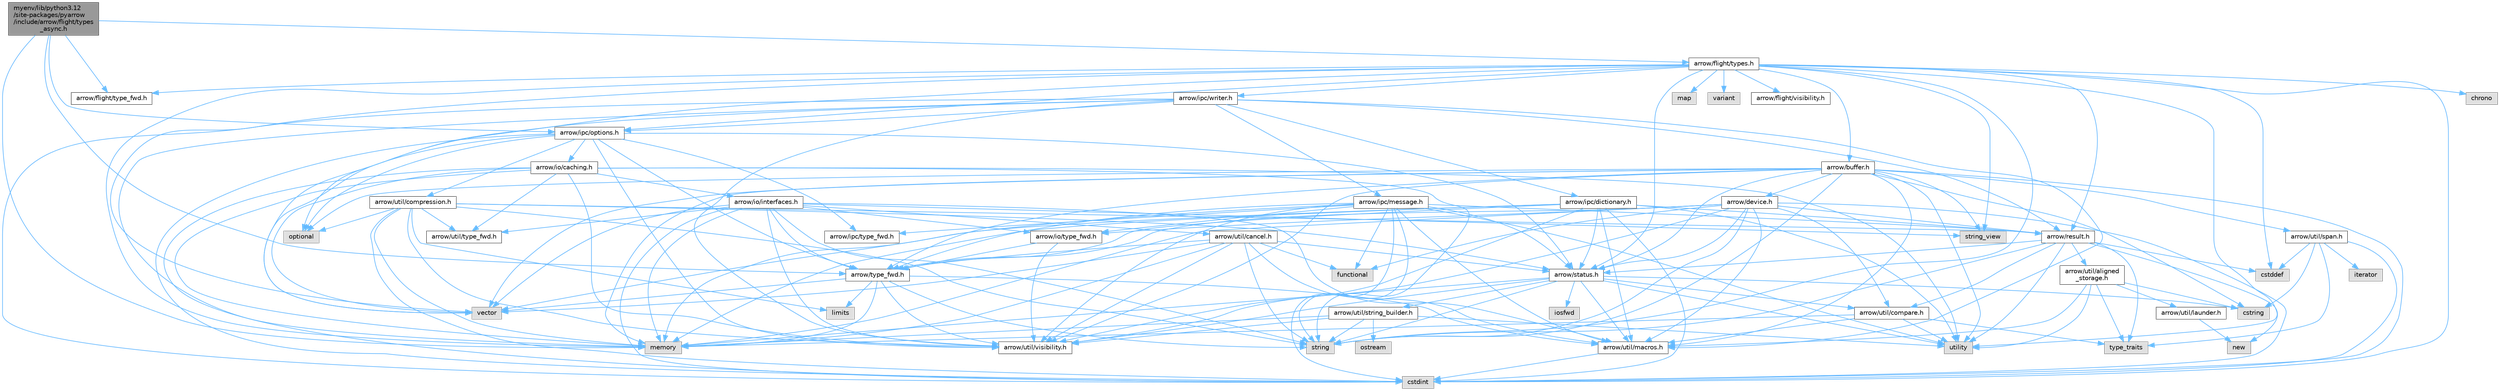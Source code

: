 digraph "myenv/lib/python3.12/site-packages/pyarrow/include/arrow/flight/types_async.h"
{
 // LATEX_PDF_SIZE
  bgcolor="transparent";
  edge [fontname=Helvetica,fontsize=10,labelfontname=Helvetica,labelfontsize=10];
  node [fontname=Helvetica,fontsize=10,shape=box,height=0.2,width=0.4];
  Node1 [id="Node000001",label="myenv/lib/python3.12\l/site-packages/pyarrow\l/include/arrow/flight/types\l_async.h",height=0.2,width=0.4,color="gray40", fillcolor="grey60", style="filled", fontcolor="black",tooltip=" "];
  Node1 -> Node2 [id="edge1_Node000001_Node000002",color="steelblue1",style="solid",tooltip=" "];
  Node2 [id="Node000002",label="memory",height=0.2,width=0.4,color="grey60", fillcolor="#E0E0E0", style="filled",tooltip=" "];
  Node1 -> Node3 [id="edge2_Node000001_Node000003",color="steelblue1",style="solid",tooltip=" "];
  Node3 [id="Node000003",label="arrow/flight/type_fwd.h",height=0.2,width=0.4,color="grey40", fillcolor="white", style="filled",URL="$arrow_2flight_2type__fwd_8h.html",tooltip=" "];
  Node1 -> Node4 [id="edge3_Node000001_Node000004",color="steelblue1",style="solid",tooltip=" "];
  Node4 [id="Node000004",label="arrow/flight/types.h",height=0.2,width=0.4,color="grey40", fillcolor="white", style="filled",URL="$arrow_2flight_2types_8h.html",tooltip=" "];
  Node4 -> Node5 [id="edge4_Node000004_Node000005",color="steelblue1",style="solid",tooltip=" "];
  Node5 [id="Node000005",label="chrono",height=0.2,width=0.4,color="grey60", fillcolor="#E0E0E0", style="filled",tooltip=" "];
  Node4 -> Node6 [id="edge5_Node000004_Node000006",color="steelblue1",style="solid",tooltip=" "];
  Node6 [id="Node000006",label="cstddef",height=0.2,width=0.4,color="grey60", fillcolor="#E0E0E0", style="filled",tooltip=" "];
  Node4 -> Node7 [id="edge6_Node000004_Node000007",color="steelblue1",style="solid",tooltip=" "];
  Node7 [id="Node000007",label="cstdint",height=0.2,width=0.4,color="grey60", fillcolor="#E0E0E0", style="filled",tooltip=" "];
  Node4 -> Node8 [id="edge7_Node000004_Node000008",color="steelblue1",style="solid",tooltip=" "];
  Node8 [id="Node000008",label="map",height=0.2,width=0.4,color="grey60", fillcolor="#E0E0E0", style="filled",tooltip=" "];
  Node4 -> Node2 [id="edge8_Node000004_Node000002",color="steelblue1",style="solid",tooltip=" "];
  Node4 -> Node9 [id="edge9_Node000004_Node000009",color="steelblue1",style="solid",tooltip=" "];
  Node9 [id="Node000009",label="optional",height=0.2,width=0.4,color="grey60", fillcolor="#E0E0E0", style="filled",tooltip=" "];
  Node4 -> Node10 [id="edge10_Node000004_Node000010",color="steelblue1",style="solid",tooltip=" "];
  Node10 [id="Node000010",label="string",height=0.2,width=0.4,color="grey60", fillcolor="#E0E0E0", style="filled",tooltip=" "];
  Node4 -> Node11 [id="edge11_Node000004_Node000011",color="steelblue1",style="solid",tooltip=" "];
  Node11 [id="Node000011",label="string_view",height=0.2,width=0.4,color="grey60", fillcolor="#E0E0E0", style="filled",tooltip=" "];
  Node4 -> Node12 [id="edge12_Node000004_Node000012",color="steelblue1",style="solid",tooltip=" "];
  Node12 [id="Node000012",label="utility",height=0.2,width=0.4,color="grey60", fillcolor="#E0E0E0", style="filled",tooltip=" "];
  Node4 -> Node13 [id="edge13_Node000004_Node000013",color="steelblue1",style="solid",tooltip=" "];
  Node13 [id="Node000013",label="variant",height=0.2,width=0.4,color="grey60", fillcolor="#E0E0E0", style="filled",tooltip=" "];
  Node4 -> Node14 [id="edge14_Node000004_Node000014",color="steelblue1",style="solid",tooltip=" "];
  Node14 [id="Node000014",label="vector",height=0.2,width=0.4,color="grey60", fillcolor="#E0E0E0", style="filled",tooltip=" "];
  Node4 -> Node15 [id="edge15_Node000004_Node000015",color="steelblue1",style="solid",tooltip=" "];
  Node15 [id="Node000015",label="arrow/buffer.h",height=0.2,width=0.4,color="grey40", fillcolor="white", style="filled",URL="$buffer_8h.html",tooltip=" "];
  Node15 -> Node7 [id="edge16_Node000015_Node000007",color="steelblue1",style="solid",tooltip=" "];
  Node15 -> Node16 [id="edge17_Node000015_Node000016",color="steelblue1",style="solid",tooltip=" "];
  Node16 [id="Node000016",label="cstring",height=0.2,width=0.4,color="grey60", fillcolor="#E0E0E0", style="filled",tooltip=" "];
  Node15 -> Node2 [id="edge18_Node000015_Node000002",color="steelblue1",style="solid",tooltip=" "];
  Node15 -> Node9 [id="edge19_Node000015_Node000009",color="steelblue1",style="solid",tooltip=" "];
  Node15 -> Node10 [id="edge20_Node000015_Node000010",color="steelblue1",style="solid",tooltip=" "];
  Node15 -> Node11 [id="edge21_Node000015_Node000011",color="steelblue1",style="solid",tooltip=" "];
  Node15 -> Node12 [id="edge22_Node000015_Node000012",color="steelblue1",style="solid",tooltip=" "];
  Node15 -> Node14 [id="edge23_Node000015_Node000014",color="steelblue1",style="solid",tooltip=" "];
  Node15 -> Node17 [id="edge24_Node000015_Node000017",color="steelblue1",style="solid",tooltip=" "];
  Node17 [id="Node000017",label="arrow/device.h",height=0.2,width=0.4,color="grey40", fillcolor="white", style="filled",URL="$device_8h.html",tooltip=" "];
  Node17 -> Node7 [id="edge25_Node000017_Node000007",color="steelblue1",style="solid",tooltip=" "];
  Node17 -> Node18 [id="edge26_Node000017_Node000018",color="steelblue1",style="solid",tooltip=" "];
  Node18 [id="Node000018",label="functional",height=0.2,width=0.4,color="grey60", fillcolor="#E0E0E0", style="filled",tooltip=" "];
  Node17 -> Node2 [id="edge27_Node000017_Node000002",color="steelblue1",style="solid",tooltip=" "];
  Node17 -> Node10 [id="edge28_Node000017_Node000010",color="steelblue1",style="solid",tooltip=" "];
  Node17 -> Node19 [id="edge29_Node000017_Node000019",color="steelblue1",style="solid",tooltip=" "];
  Node19 [id="Node000019",label="arrow/io/type_fwd.h",height=0.2,width=0.4,color="grey40", fillcolor="white", style="filled",URL="$arrow_2io_2type__fwd_8h.html",tooltip=" "];
  Node19 -> Node20 [id="edge30_Node000019_Node000020",color="steelblue1",style="solid",tooltip=" "];
  Node20 [id="Node000020",label="arrow/type_fwd.h",height=0.2,width=0.4,color="grey40", fillcolor="white", style="filled",URL="$arrow_2type__fwd_8h.html",tooltip=" "];
  Node20 -> Node21 [id="edge31_Node000020_Node000021",color="steelblue1",style="solid",tooltip=" "];
  Node21 [id="Node000021",label="limits",height=0.2,width=0.4,color="grey60", fillcolor="#E0E0E0", style="filled",tooltip=" "];
  Node20 -> Node2 [id="edge32_Node000020_Node000002",color="steelblue1",style="solid",tooltip=" "];
  Node20 -> Node10 [id="edge33_Node000020_Node000010",color="steelblue1",style="solid",tooltip=" "];
  Node20 -> Node14 [id="edge34_Node000020_Node000014",color="steelblue1",style="solid",tooltip=" "];
  Node20 -> Node22 [id="edge35_Node000020_Node000022",color="steelblue1",style="solid",tooltip=" "];
  Node22 [id="Node000022",label="arrow/util/macros.h",height=0.2,width=0.4,color="grey40", fillcolor="white", style="filled",URL="$macros_8h.html",tooltip=" "];
  Node22 -> Node7 [id="edge36_Node000022_Node000007",color="steelblue1",style="solid",tooltip=" "];
  Node20 -> Node23 [id="edge37_Node000020_Node000023",color="steelblue1",style="solid",tooltip=" "];
  Node23 [id="Node000023",label="arrow/util/visibility.h",height=0.2,width=0.4,color="grey40", fillcolor="white", style="filled",URL="$include_2arrow_2util_2visibility_8h.html",tooltip=" "];
  Node19 -> Node23 [id="edge38_Node000019_Node000023",color="steelblue1",style="solid",tooltip=" "];
  Node17 -> Node24 [id="edge39_Node000017_Node000024",color="steelblue1",style="solid",tooltip=" "];
  Node24 [id="Node000024",label="arrow/result.h",height=0.2,width=0.4,color="grey40", fillcolor="white", style="filled",URL="$result_8h.html",tooltip=" "];
  Node24 -> Node6 [id="edge40_Node000024_Node000006",color="steelblue1",style="solid",tooltip=" "];
  Node24 -> Node25 [id="edge41_Node000024_Node000025",color="steelblue1",style="solid",tooltip=" "];
  Node25 [id="Node000025",label="new",height=0.2,width=0.4,color="grey60", fillcolor="#E0E0E0", style="filled",tooltip=" "];
  Node24 -> Node10 [id="edge42_Node000024_Node000010",color="steelblue1",style="solid",tooltip=" "];
  Node24 -> Node26 [id="edge43_Node000024_Node000026",color="steelblue1",style="solid",tooltip=" "];
  Node26 [id="Node000026",label="type_traits",height=0.2,width=0.4,color="grey60", fillcolor="#E0E0E0", style="filled",tooltip=" "];
  Node24 -> Node12 [id="edge44_Node000024_Node000012",color="steelblue1",style="solid",tooltip=" "];
  Node24 -> Node27 [id="edge45_Node000024_Node000027",color="steelblue1",style="solid",tooltip=" "];
  Node27 [id="Node000027",label="arrow/status.h",height=0.2,width=0.4,color="grey40", fillcolor="white", style="filled",URL="$status_8h.html",tooltip=" "];
  Node27 -> Node16 [id="edge46_Node000027_Node000016",color="steelblue1",style="solid",tooltip=" "];
  Node27 -> Node28 [id="edge47_Node000027_Node000028",color="steelblue1",style="solid",tooltip=" "];
  Node28 [id="Node000028",label="iosfwd",height=0.2,width=0.4,color="grey60", fillcolor="#E0E0E0", style="filled",tooltip=" "];
  Node27 -> Node2 [id="edge48_Node000027_Node000002",color="steelblue1",style="solid",tooltip=" "];
  Node27 -> Node10 [id="edge49_Node000027_Node000010",color="steelblue1",style="solid",tooltip=" "];
  Node27 -> Node12 [id="edge50_Node000027_Node000012",color="steelblue1",style="solid",tooltip=" "];
  Node27 -> Node29 [id="edge51_Node000027_Node000029",color="steelblue1",style="solid",tooltip=" "];
  Node29 [id="Node000029",label="arrow/util/compare.h",height=0.2,width=0.4,color="grey40", fillcolor="white", style="filled",URL="$util_2compare_8h.html",tooltip=" "];
  Node29 -> Node2 [id="edge52_Node000029_Node000002",color="steelblue1",style="solid",tooltip=" "];
  Node29 -> Node26 [id="edge53_Node000029_Node000026",color="steelblue1",style="solid",tooltip=" "];
  Node29 -> Node12 [id="edge54_Node000029_Node000012",color="steelblue1",style="solid",tooltip=" "];
  Node29 -> Node22 [id="edge55_Node000029_Node000022",color="steelblue1",style="solid",tooltip=" "];
  Node27 -> Node22 [id="edge56_Node000027_Node000022",color="steelblue1",style="solid",tooltip=" "];
  Node27 -> Node30 [id="edge57_Node000027_Node000030",color="steelblue1",style="solid",tooltip=" "];
  Node30 [id="Node000030",label="arrow/util/string_builder.h",height=0.2,width=0.4,color="grey40", fillcolor="white", style="filled",URL="$string__builder_8h.html",tooltip=" "];
  Node30 -> Node2 [id="edge58_Node000030_Node000002",color="steelblue1",style="solid",tooltip=" "];
  Node30 -> Node31 [id="edge59_Node000030_Node000031",color="steelblue1",style="solid",tooltip=" "];
  Node31 [id="Node000031",label="ostream",height=0.2,width=0.4,color="grey60", fillcolor="#E0E0E0", style="filled",tooltip=" "];
  Node30 -> Node10 [id="edge60_Node000030_Node000010",color="steelblue1",style="solid",tooltip=" "];
  Node30 -> Node12 [id="edge61_Node000030_Node000012",color="steelblue1",style="solid",tooltip=" "];
  Node30 -> Node23 [id="edge62_Node000030_Node000023",color="steelblue1",style="solid",tooltip=" "];
  Node27 -> Node23 [id="edge63_Node000027_Node000023",color="steelblue1",style="solid",tooltip=" "];
  Node24 -> Node32 [id="edge64_Node000024_Node000032",color="steelblue1",style="solid",tooltip=" "];
  Node32 [id="Node000032",label="arrow/util/aligned\l_storage.h",height=0.2,width=0.4,color="grey40", fillcolor="white", style="filled",URL="$aligned__storage_8h.html",tooltip=" "];
  Node32 -> Node16 [id="edge65_Node000032_Node000016",color="steelblue1",style="solid",tooltip=" "];
  Node32 -> Node26 [id="edge66_Node000032_Node000026",color="steelblue1",style="solid",tooltip=" "];
  Node32 -> Node12 [id="edge67_Node000032_Node000012",color="steelblue1",style="solid",tooltip=" "];
  Node32 -> Node33 [id="edge68_Node000032_Node000033",color="steelblue1",style="solid",tooltip=" "];
  Node33 [id="Node000033",label="arrow/util/launder.h",height=0.2,width=0.4,color="grey40", fillcolor="white", style="filled",URL="$launder_8h.html",tooltip=" "];
  Node33 -> Node25 [id="edge69_Node000033_Node000025",color="steelblue1",style="solid",tooltip=" "];
  Node32 -> Node22 [id="edge70_Node000032_Node000022",color="steelblue1",style="solid",tooltip=" "];
  Node24 -> Node29 [id="edge71_Node000024_Node000029",color="steelblue1",style="solid",tooltip=" "];
  Node17 -> Node27 [id="edge72_Node000017_Node000027",color="steelblue1",style="solid",tooltip=" "];
  Node17 -> Node20 [id="edge73_Node000017_Node000020",color="steelblue1",style="solid",tooltip=" "];
  Node17 -> Node29 [id="edge74_Node000017_Node000029",color="steelblue1",style="solid",tooltip=" "];
  Node17 -> Node22 [id="edge75_Node000017_Node000022",color="steelblue1",style="solid",tooltip=" "];
  Node17 -> Node23 [id="edge76_Node000017_Node000023",color="steelblue1",style="solid",tooltip=" "];
  Node15 -> Node27 [id="edge77_Node000015_Node000027",color="steelblue1",style="solid",tooltip=" "];
  Node15 -> Node20 [id="edge78_Node000015_Node000020",color="steelblue1",style="solid",tooltip=" "];
  Node15 -> Node22 [id="edge79_Node000015_Node000022",color="steelblue1",style="solid",tooltip=" "];
  Node15 -> Node34 [id="edge80_Node000015_Node000034",color="steelblue1",style="solid",tooltip=" "];
  Node34 [id="Node000034",label="arrow/util/span.h",height=0.2,width=0.4,color="grey40", fillcolor="white", style="filled",URL="$span_8h.html",tooltip=" "];
  Node34 -> Node6 [id="edge81_Node000034_Node000006",color="steelblue1",style="solid",tooltip=" "];
  Node34 -> Node7 [id="edge82_Node000034_Node000007",color="steelblue1",style="solid",tooltip=" "];
  Node34 -> Node16 [id="edge83_Node000034_Node000016",color="steelblue1",style="solid",tooltip=" "];
  Node34 -> Node35 [id="edge84_Node000034_Node000035",color="steelblue1",style="solid",tooltip=" "];
  Node35 [id="Node000035",label="iterator",height=0.2,width=0.4,color="grey60", fillcolor="#E0E0E0", style="filled",tooltip=" "];
  Node34 -> Node26 [id="edge85_Node000034_Node000026",color="steelblue1",style="solid",tooltip=" "];
  Node15 -> Node23 [id="edge86_Node000015_Node000023",color="steelblue1",style="solid",tooltip=" "];
  Node4 -> Node3 [id="edge87_Node000004_Node000003",color="steelblue1",style="solid",tooltip=" "];
  Node4 -> Node36 [id="edge88_Node000004_Node000036",color="steelblue1",style="solid",tooltip=" "];
  Node36 [id="Node000036",label="arrow/flight/visibility.h",height=0.2,width=0.4,color="grey40", fillcolor="white", style="filled",URL="$include_2arrow_2flight_2visibility_8h.html",tooltip=" "];
  Node4 -> Node37 [id="edge89_Node000004_Node000037",color="steelblue1",style="solid",tooltip=" "];
  Node37 [id="Node000037",label="arrow/ipc/options.h",height=0.2,width=0.4,color="grey40", fillcolor="white", style="filled",URL="$ipc_2options_8h.html",tooltip=" "];
  Node37 -> Node7 [id="edge90_Node000037_Node000007",color="steelblue1",style="solid",tooltip=" "];
  Node37 -> Node9 [id="edge91_Node000037_Node000009",color="steelblue1",style="solid",tooltip=" "];
  Node37 -> Node14 [id="edge92_Node000037_Node000014",color="steelblue1",style="solid",tooltip=" "];
  Node37 -> Node38 [id="edge93_Node000037_Node000038",color="steelblue1",style="solid",tooltip=" "];
  Node38 [id="Node000038",label="arrow/io/caching.h",height=0.2,width=0.4,color="grey40", fillcolor="white", style="filled",URL="$caching_8h.html",tooltip=" "];
  Node38 -> Node7 [id="edge94_Node000038_Node000007",color="steelblue1",style="solid",tooltip=" "];
  Node38 -> Node2 [id="edge95_Node000038_Node000002",color="steelblue1",style="solid",tooltip=" "];
  Node38 -> Node10 [id="edge96_Node000038_Node000010",color="steelblue1",style="solid",tooltip=" "];
  Node38 -> Node12 [id="edge97_Node000038_Node000012",color="steelblue1",style="solid",tooltip=" "];
  Node38 -> Node14 [id="edge98_Node000038_Node000014",color="steelblue1",style="solid",tooltip=" "];
  Node38 -> Node39 [id="edge99_Node000038_Node000039",color="steelblue1",style="solid",tooltip=" "];
  Node39 [id="Node000039",label="arrow/io/interfaces.h",height=0.2,width=0.4,color="grey40", fillcolor="white", style="filled",URL="$interfaces_8h.html",tooltip=" "];
  Node39 -> Node7 [id="edge100_Node000039_Node000007",color="steelblue1",style="solid",tooltip=" "];
  Node39 -> Node2 [id="edge101_Node000039_Node000002",color="steelblue1",style="solid",tooltip=" "];
  Node39 -> Node10 [id="edge102_Node000039_Node000010",color="steelblue1",style="solid",tooltip=" "];
  Node39 -> Node11 [id="edge103_Node000039_Node000011",color="steelblue1",style="solid",tooltip=" "];
  Node39 -> Node14 [id="edge104_Node000039_Node000014",color="steelblue1",style="solid",tooltip=" "];
  Node39 -> Node19 [id="edge105_Node000039_Node000019",color="steelblue1",style="solid",tooltip=" "];
  Node39 -> Node20 [id="edge106_Node000039_Node000020",color="steelblue1",style="solid",tooltip=" "];
  Node39 -> Node40 [id="edge107_Node000039_Node000040",color="steelblue1",style="solid",tooltip=" "];
  Node40 [id="Node000040",label="arrow/util/cancel.h",height=0.2,width=0.4,color="grey40", fillcolor="white", style="filled",URL="$cancel_8h.html",tooltip=" "];
  Node40 -> Node18 [id="edge108_Node000040_Node000018",color="steelblue1",style="solid",tooltip=" "];
  Node40 -> Node2 [id="edge109_Node000040_Node000002",color="steelblue1",style="solid",tooltip=" "];
  Node40 -> Node10 [id="edge110_Node000040_Node000010",color="steelblue1",style="solid",tooltip=" "];
  Node40 -> Node14 [id="edge111_Node000040_Node000014",color="steelblue1",style="solid",tooltip=" "];
  Node40 -> Node27 [id="edge112_Node000040_Node000027",color="steelblue1",style="solid",tooltip=" "];
  Node40 -> Node20 [id="edge113_Node000040_Node000020",color="steelblue1",style="solid",tooltip=" "];
  Node40 -> Node22 [id="edge114_Node000040_Node000022",color="steelblue1",style="solid",tooltip=" "];
  Node40 -> Node23 [id="edge115_Node000040_Node000023",color="steelblue1",style="solid",tooltip=" "];
  Node39 -> Node22 [id="edge116_Node000039_Node000022",color="steelblue1",style="solid",tooltip=" "];
  Node39 -> Node41 [id="edge117_Node000039_Node000041",color="steelblue1",style="solid",tooltip=" "];
  Node41 [id="Node000041",label="arrow/util/type_fwd.h",height=0.2,width=0.4,color="grey40", fillcolor="white", style="filled",URL="$arrow_2util_2type__fwd_8h.html",tooltip=" "];
  Node39 -> Node23 [id="edge118_Node000039_Node000023",color="steelblue1",style="solid",tooltip=" "];
  Node38 -> Node41 [id="edge119_Node000038_Node000041",color="steelblue1",style="solid",tooltip=" "];
  Node38 -> Node23 [id="edge120_Node000038_Node000023",color="steelblue1",style="solid",tooltip=" "];
  Node37 -> Node42 [id="edge121_Node000037_Node000042",color="steelblue1",style="solid",tooltip=" "];
  Node42 [id="Node000042",label="arrow/ipc/type_fwd.h",height=0.2,width=0.4,color="grey40", fillcolor="white", style="filled",URL="$arrow_2ipc_2type__fwd_8h.html",tooltip=" "];
  Node37 -> Node27 [id="edge122_Node000037_Node000027",color="steelblue1",style="solid",tooltip=" "];
  Node37 -> Node20 [id="edge123_Node000037_Node000020",color="steelblue1",style="solid",tooltip=" "];
  Node37 -> Node43 [id="edge124_Node000037_Node000043",color="steelblue1",style="solid",tooltip=" "];
  Node43 [id="Node000043",label="arrow/util/compression.h",height=0.2,width=0.4,color="grey40", fillcolor="white", style="filled",URL="$compression_8h.html",tooltip=" "];
  Node43 -> Node7 [id="edge125_Node000043_Node000007",color="steelblue1",style="solid",tooltip=" "];
  Node43 -> Node21 [id="edge126_Node000043_Node000021",color="steelblue1",style="solid",tooltip=" "];
  Node43 -> Node2 [id="edge127_Node000043_Node000002",color="steelblue1",style="solid",tooltip=" "];
  Node43 -> Node9 [id="edge128_Node000043_Node000009",color="steelblue1",style="solid",tooltip=" "];
  Node43 -> Node10 [id="edge129_Node000043_Node000010",color="steelblue1",style="solid",tooltip=" "];
  Node43 -> Node24 [id="edge130_Node000043_Node000024",color="steelblue1",style="solid",tooltip=" "];
  Node43 -> Node27 [id="edge131_Node000043_Node000027",color="steelblue1",style="solid",tooltip=" "];
  Node43 -> Node41 [id="edge132_Node000043_Node000041",color="steelblue1",style="solid",tooltip=" "];
  Node43 -> Node23 [id="edge133_Node000043_Node000023",color="steelblue1",style="solid",tooltip=" "];
  Node37 -> Node23 [id="edge134_Node000037_Node000023",color="steelblue1",style="solid",tooltip=" "];
  Node4 -> Node44 [id="edge135_Node000004_Node000044",color="steelblue1",style="solid",tooltip=" "];
  Node44 [id="Node000044",label="arrow/ipc/writer.h",height=0.2,width=0.4,color="grey40", fillcolor="white", style="filled",URL="$arrow_2ipc_2writer_8h.html",tooltip=" "];
  Node44 -> Node7 [id="edge136_Node000044_Node000007",color="steelblue1",style="solid",tooltip=" "];
  Node44 -> Node2 [id="edge137_Node000044_Node000002",color="steelblue1",style="solid",tooltip=" "];
  Node44 -> Node14 [id="edge138_Node000044_Node000014",color="steelblue1",style="solid",tooltip=" "];
  Node44 -> Node45 [id="edge139_Node000044_Node000045",color="steelblue1",style="solid",tooltip=" "];
  Node45 [id="Node000045",label="arrow/ipc/dictionary.h",height=0.2,width=0.4,color="grey40", fillcolor="white", style="filled",URL="$dictionary_8h.html",tooltip=" "];
  Node45 -> Node7 [id="edge140_Node000045_Node000007",color="steelblue1",style="solid",tooltip=" "];
  Node45 -> Node2 [id="edge141_Node000045_Node000002",color="steelblue1",style="solid",tooltip=" "];
  Node45 -> Node12 [id="edge142_Node000045_Node000012",color="steelblue1",style="solid",tooltip=" "];
  Node45 -> Node14 [id="edge143_Node000045_Node000014",color="steelblue1",style="solid",tooltip=" "];
  Node45 -> Node24 [id="edge144_Node000045_Node000024",color="steelblue1",style="solid",tooltip=" "];
  Node45 -> Node27 [id="edge145_Node000045_Node000027",color="steelblue1",style="solid",tooltip=" "];
  Node45 -> Node20 [id="edge146_Node000045_Node000020",color="steelblue1",style="solid",tooltip=" "];
  Node45 -> Node22 [id="edge147_Node000045_Node000022",color="steelblue1",style="solid",tooltip=" "];
  Node45 -> Node23 [id="edge148_Node000045_Node000023",color="steelblue1",style="solid",tooltip=" "];
  Node44 -> Node46 [id="edge149_Node000044_Node000046",color="steelblue1",style="solid",tooltip=" "];
  Node46 [id="Node000046",label="arrow/ipc/message.h",height=0.2,width=0.4,color="grey40", fillcolor="white", style="filled",URL="$message_8h.html",tooltip=" "];
  Node46 -> Node7 [id="edge150_Node000046_Node000007",color="steelblue1",style="solid",tooltip=" "];
  Node46 -> Node18 [id="edge151_Node000046_Node000018",color="steelblue1",style="solid",tooltip=" "];
  Node46 -> Node2 [id="edge152_Node000046_Node000002",color="steelblue1",style="solid",tooltip=" "];
  Node46 -> Node10 [id="edge153_Node000046_Node000010",color="steelblue1",style="solid",tooltip=" "];
  Node46 -> Node12 [id="edge154_Node000046_Node000012",color="steelblue1",style="solid",tooltip=" "];
  Node46 -> Node19 [id="edge155_Node000046_Node000019",color="steelblue1",style="solid",tooltip=" "];
  Node46 -> Node42 [id="edge156_Node000046_Node000042",color="steelblue1",style="solid",tooltip=" "];
  Node46 -> Node24 [id="edge157_Node000046_Node000024",color="steelblue1",style="solid",tooltip=" "];
  Node46 -> Node27 [id="edge158_Node000046_Node000027",color="steelblue1",style="solid",tooltip=" "];
  Node46 -> Node20 [id="edge159_Node000046_Node000020",color="steelblue1",style="solid",tooltip=" "];
  Node46 -> Node22 [id="edge160_Node000046_Node000022",color="steelblue1",style="solid",tooltip=" "];
  Node46 -> Node23 [id="edge161_Node000046_Node000023",color="steelblue1",style="solid",tooltip=" "];
  Node44 -> Node37 [id="edge162_Node000044_Node000037",color="steelblue1",style="solid",tooltip=" "];
  Node44 -> Node24 [id="edge163_Node000044_Node000024",color="steelblue1",style="solid",tooltip=" "];
  Node44 -> Node22 [id="edge164_Node000044_Node000022",color="steelblue1",style="solid",tooltip=" "];
  Node44 -> Node23 [id="edge165_Node000044_Node000023",color="steelblue1",style="solid",tooltip=" "];
  Node4 -> Node24 [id="edge166_Node000004_Node000024",color="steelblue1",style="solid",tooltip=" "];
  Node4 -> Node27 [id="edge167_Node000004_Node000027",color="steelblue1",style="solid",tooltip=" "];
  Node1 -> Node37 [id="edge168_Node000001_Node000037",color="steelblue1",style="solid",tooltip=" "];
  Node1 -> Node20 [id="edge169_Node000001_Node000020",color="steelblue1",style="solid",tooltip=" "];
}
